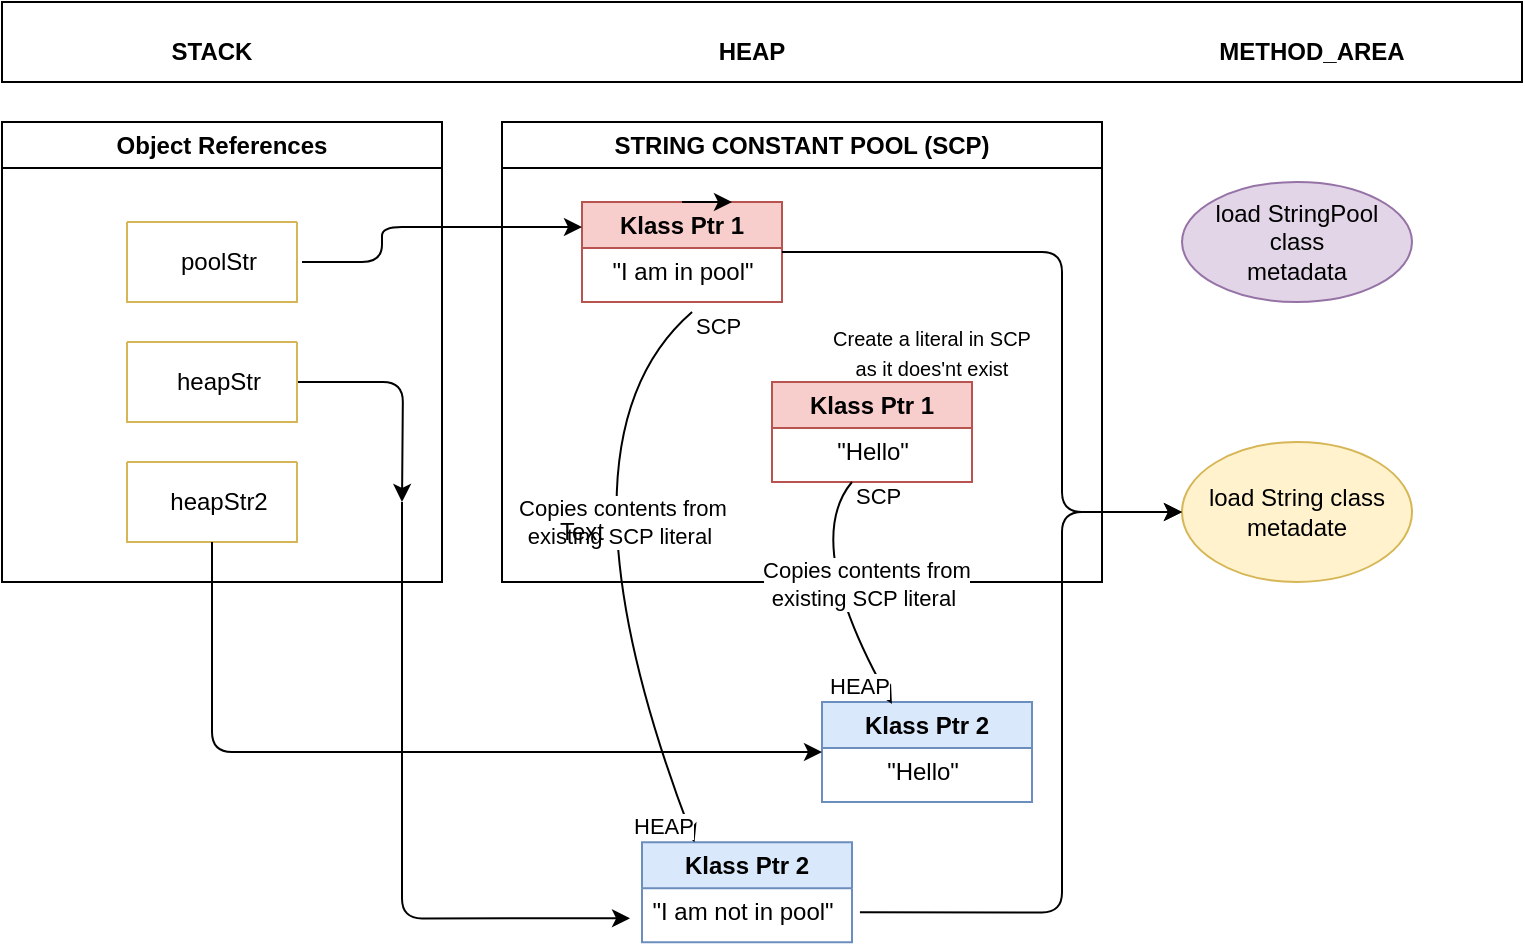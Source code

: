 <mxfile version="28.2.1">
  <diagram name="Page-1" id="3UM7lA67JvSouDeTN-OW">
    <mxGraphModel dx="872" dy="445" grid="1" gridSize="10" guides="1" tooltips="1" connect="1" arrows="1" fold="1" page="1" pageScale="1" pageWidth="850" pageHeight="1100" background="none" math="0" shadow="0" adaptiveColors="auto">
      <root>
        <mxCell id="0" />
        <mxCell id="1" parent="0" />
        <mxCell id="-WxLO-t34cw7uGck5NfS-1" value="STACK" style="text;html=1;align=center;verticalAlign=middle;whiteSpace=wrap;rounded=0;fontStyle=1" vertex="1" parent="1">
          <mxGeometry x="70" y="40" width="150" height="50" as="geometry" />
        </mxCell>
        <mxCell id="-WxLO-t34cw7uGck5NfS-3" value="HEAP" style="text;html=1;align=center;verticalAlign=middle;whiteSpace=wrap;rounded=0;fontStyle=1" vertex="1" parent="1">
          <mxGeometry x="340" y="40" width="150" height="50" as="geometry" />
        </mxCell>
        <mxCell id="-WxLO-t34cw7uGck5NfS-4" value="METHOD_AREA" style="text;html=1;align=center;verticalAlign=middle;whiteSpace=wrap;rounded=0;fontStyle=1" vertex="1" parent="1">
          <mxGeometry x="620" y="40" width="150" height="50" as="geometry" />
        </mxCell>
        <mxCell id="-WxLO-t34cw7uGck5NfS-5" value="load StringPool&lt;div&gt;class&lt;/div&gt;&lt;div&gt;metadata&lt;/div&gt;" style="ellipse;whiteSpace=wrap;html=1;fillColor=#e1d5e7;strokeColor=#9673a6;" vertex="1" parent="1">
          <mxGeometry x="630" y="130" width="115" height="60" as="geometry" />
        </mxCell>
        <mxCell id="-WxLO-t34cw7uGck5NfS-6" value="load String class&lt;div&gt;metadate&lt;/div&gt;" style="ellipse;whiteSpace=wrap;html=1;fillColor=#fff2cc;strokeColor=#d6b656;" vertex="1" parent="1">
          <mxGeometry x="630" y="260" width="115" height="70" as="geometry" />
        </mxCell>
        <mxCell id="-WxLO-t34cw7uGck5NfS-8" value="STRING CONSTANT POOL (SCP)" style="swimlane;whiteSpace=wrap;html=1;" vertex="1" parent="1">
          <mxGeometry x="290" y="100" width="300" height="230" as="geometry" />
        </mxCell>
        <mxCell id="-WxLO-t34cw7uGck5NfS-24" value="Klass Ptr 1" style="swimlane;whiteSpace=wrap;html=1;fillColor=#f8cecc;strokeColor=#b85450;" vertex="1" parent="-WxLO-t34cw7uGck5NfS-8">
          <mxGeometry x="40" y="40" width="100" height="50" as="geometry" />
        </mxCell>
        <mxCell id="-WxLO-t34cw7uGck5NfS-25" value="&quot;I am in pool&quot;" style="text;html=1;align=center;verticalAlign=middle;resizable=0;points=[];autosize=1;strokeColor=none;fillColor=none;" vertex="1" parent="-WxLO-t34cw7uGck5NfS-24">
          <mxGeometry x="5" y="20" width="90" height="30" as="geometry" />
        </mxCell>
        <mxCell id="-WxLO-t34cw7uGck5NfS-40" style="edgeStyle=orthogonalEdgeStyle;rounded=0;orthogonalLoop=1;jettySize=auto;html=1;exitX=0.5;exitY=0;exitDx=0;exitDy=0;entryX=0.75;entryY=0;entryDx=0;entryDy=0;" edge="1" parent="-WxLO-t34cw7uGck5NfS-8" source="-WxLO-t34cw7uGck5NfS-24" target="-WxLO-t34cw7uGck5NfS-24">
          <mxGeometry relative="1" as="geometry" />
        </mxCell>
        <mxCell id="-WxLO-t34cw7uGck5NfS-48" value="Klass Ptr 1" style="swimlane;whiteSpace=wrap;html=1;fillColor=#f8cecc;strokeColor=#b85450;" vertex="1" parent="-WxLO-t34cw7uGck5NfS-8">
          <mxGeometry x="135" y="130" width="100" height="50" as="geometry" />
        </mxCell>
        <mxCell id="-WxLO-t34cw7uGck5NfS-49" value="&quot;Hello&quot;" style="text;html=1;align=center;verticalAlign=middle;resizable=0;points=[];autosize=1;strokeColor=none;fillColor=none;" vertex="1" parent="-WxLO-t34cw7uGck5NfS-48">
          <mxGeometry x="20" y="20" width="60" height="30" as="geometry" />
        </mxCell>
        <mxCell id="-WxLO-t34cw7uGck5NfS-59" value="&lt;font style=&quot;font-size: 10px;&quot;&gt;Create a literal in SCP as it does&#39;nt exist&lt;/font&gt;" style="text;html=1;align=center;verticalAlign=middle;whiteSpace=wrap;rounded=0;" vertex="1" parent="-WxLO-t34cw7uGck5NfS-8">
          <mxGeometry x="160" y="100" width="110" height="30" as="geometry" />
        </mxCell>
        <mxCell id="-WxLO-t34cw7uGck5NfS-16" value="Object References" style="swimlane;whiteSpace=wrap;html=1;" vertex="1" parent="1">
          <mxGeometry x="40" y="100" width="220" height="230" as="geometry" />
        </mxCell>
        <mxCell id="-WxLO-t34cw7uGck5NfS-21" value="" style="swimlane;startSize=0;fillColor=#fff2cc;strokeColor=#d6b656;" vertex="1" parent="-WxLO-t34cw7uGck5NfS-16">
          <mxGeometry x="62.5" y="50" width="85" height="40" as="geometry" />
        </mxCell>
        <mxCell id="-WxLO-t34cw7uGck5NfS-22" value="poolStr" style="text;html=1;align=center;verticalAlign=middle;resizable=0;points=[];autosize=1;strokeColor=none;fillColor=none;" vertex="1" parent="-WxLO-t34cw7uGck5NfS-21">
          <mxGeometry x="15" y="5" width="60" height="30" as="geometry" />
        </mxCell>
        <mxCell id="-WxLO-t34cw7uGck5NfS-46" value="" style="swimlane;startSize=0;fillColor=#fff2cc;strokeColor=#d6b656;" vertex="1" parent="-WxLO-t34cw7uGck5NfS-16">
          <mxGeometry x="62.5" y="170" width="85" height="40" as="geometry" />
        </mxCell>
        <mxCell id="-WxLO-t34cw7uGck5NfS-47" value="heapStr2" style="text;html=1;align=center;verticalAlign=middle;resizable=0;points=[];autosize=1;strokeColor=none;fillColor=none;" vertex="1" parent="-WxLO-t34cw7uGck5NfS-46">
          <mxGeometry x="10" y="5" width="70" height="30" as="geometry" />
        </mxCell>
        <mxCell id="-WxLO-t34cw7uGck5NfS-26" value="Klass Ptr 2" style="swimlane;whiteSpace=wrap;html=1;fillColor=#dae8fc;strokeColor=#6c8ebf;" vertex="1" parent="1">
          <mxGeometry x="360" y="460.17" width="105" height="50" as="geometry" />
        </mxCell>
        <mxCell id="-WxLO-t34cw7uGck5NfS-27" value="&quot;I am not in pool&quot;" style="text;html=1;align=center;verticalAlign=middle;resizable=0;points=[];autosize=1;strokeColor=none;fillColor=none;" vertex="1" parent="-WxLO-t34cw7uGck5NfS-26">
          <mxGeometry x="-5" y="20" width="110" height="30" as="geometry" />
        </mxCell>
        <mxCell id="-WxLO-t34cw7uGck5NfS-30" style="edgeStyle=orthogonalEdgeStyle;rounded=1;orthogonalLoop=1;jettySize=auto;html=1;entryX=0;entryY=0.25;entryDx=0;entryDy=0;curved=0;" edge="1" parent="1" target="-WxLO-t34cw7uGck5NfS-24">
          <mxGeometry relative="1" as="geometry">
            <mxPoint x="190" y="170" as="sourcePoint" />
            <Array as="points">
              <mxPoint x="230" y="170" />
              <mxPoint x="230" y="153" />
            </Array>
          </mxGeometry>
        </mxCell>
        <mxCell id="-WxLO-t34cw7uGck5NfS-51" style="edgeStyle=orthogonalEdgeStyle;rounded=1;orthogonalLoop=1;jettySize=auto;html=1;curved=0;" edge="1" parent="1" source="-WxLO-t34cw7uGck5NfS-31">
          <mxGeometry relative="1" as="geometry">
            <mxPoint x="240" y="290" as="targetPoint" />
          </mxGeometry>
        </mxCell>
        <mxCell id="-WxLO-t34cw7uGck5NfS-31" value="" style="swimlane;startSize=0;fillColor=#fff2cc;strokeColor=#d6b656;" vertex="1" parent="1">
          <mxGeometry x="102.5" y="210" width="85" height="40" as="geometry" />
        </mxCell>
        <mxCell id="-WxLO-t34cw7uGck5NfS-32" value="heapStr" style="text;html=1;align=center;verticalAlign=middle;resizable=0;points=[];autosize=1;strokeColor=none;fillColor=none;" vertex="1" parent="-WxLO-t34cw7uGck5NfS-31">
          <mxGeometry x="10" y="5" width="70" height="30" as="geometry" />
        </mxCell>
        <mxCell id="-WxLO-t34cw7uGck5NfS-33" style="edgeStyle=orthogonalEdgeStyle;rounded=1;orthogonalLoop=1;jettySize=auto;html=1;entryX=-0.009;entryY=0.6;entryDx=0;entryDy=0;entryPerimeter=0;curved=0;" edge="1" parent="1" target="-WxLO-t34cw7uGck5NfS-27">
          <mxGeometry relative="1" as="geometry">
            <mxPoint x="240" y="290" as="sourcePoint" />
            <Array as="points">
              <mxPoint x="240" y="498" />
            </Array>
          </mxGeometry>
        </mxCell>
        <mxCell id="-WxLO-t34cw7uGck5NfS-36" value="" style="rounded=0;whiteSpace=wrap;html=1;fillColor=none;" vertex="1" parent="1">
          <mxGeometry x="40" y="40" width="760" height="40" as="geometry" />
        </mxCell>
        <mxCell id="-WxLO-t34cw7uGck5NfS-37" style="edgeStyle=orthogonalEdgeStyle;rounded=1;orthogonalLoop=1;jettySize=auto;html=1;entryX=0;entryY=0.5;entryDx=0;entryDy=0;shape=wire;dashed=1;curved=0;" edge="1" parent="1" source="-WxLO-t34cw7uGck5NfS-24" target="-WxLO-t34cw7uGck5NfS-6">
          <mxGeometry relative="1" as="geometry">
            <Array as="points">
              <mxPoint x="570" y="165" />
              <mxPoint x="570" y="295" />
            </Array>
          </mxGeometry>
        </mxCell>
        <mxCell id="-WxLO-t34cw7uGck5NfS-38" style="edgeStyle=orthogonalEdgeStyle;rounded=1;orthogonalLoop=1;jettySize=auto;html=1;entryX=0;entryY=0.5;entryDx=0;entryDy=0;shape=wire;dashed=1;curved=0;exitX=1.036;exitY=0.5;exitDx=0;exitDy=0;exitPerimeter=0;" edge="1" parent="1" source="-WxLO-t34cw7uGck5NfS-27" target="-WxLO-t34cw7uGck5NfS-6">
          <mxGeometry relative="1" as="geometry">
            <mxPoint x="550" y="380" as="sourcePoint" />
            <mxPoint x="750" y="510" as="targetPoint" />
            <Array as="points">
              <mxPoint x="570" y="495" />
              <mxPoint x="570" y="295" />
            </Array>
          </mxGeometry>
        </mxCell>
        <mxCell id="-WxLO-t34cw7uGck5NfS-41" value="" style="endArrow=classic;html=1;rounded=0;exitX=0.556;exitY=1.167;exitDx=0;exitDy=0;exitPerimeter=0;entryX=0.25;entryY=0;entryDx=0;entryDy=0;curved=1;" edge="1" parent="1" source="-WxLO-t34cw7uGck5NfS-25" target="-WxLO-t34cw7uGck5NfS-26">
          <mxGeometry relative="1" as="geometry">
            <mxPoint x="360" y="200" as="sourcePoint" />
            <mxPoint x="520" y="200" as="targetPoint" />
            <Array as="points">
              <mxPoint x="310" y="260" />
            </Array>
          </mxGeometry>
        </mxCell>
        <mxCell id="-WxLO-t34cw7uGck5NfS-42" value="Copies contents from&lt;div&gt;existing SCP literal&amp;nbsp;&lt;/div&gt;" style="edgeLabel;resizable=0;html=1;;align=center;verticalAlign=middle;" connectable="0" vertex="1" parent="-WxLO-t34cw7uGck5NfS-41">
          <mxGeometry relative="1" as="geometry">
            <mxPoint x="19" y="-14" as="offset" />
          </mxGeometry>
        </mxCell>
        <mxCell id="-WxLO-t34cw7uGck5NfS-43" value="SCP" style="edgeLabel;resizable=0;html=1;;align=left;verticalAlign=bottom;" connectable="0" vertex="1" parent="-WxLO-t34cw7uGck5NfS-41">
          <mxGeometry x="-1" relative="1" as="geometry">
            <mxPoint y="15" as="offset" />
          </mxGeometry>
        </mxCell>
        <mxCell id="-WxLO-t34cw7uGck5NfS-44" value="HEAP" style="edgeLabel;resizable=0;html=1;;align=right;verticalAlign=bottom;" connectable="0" vertex="1" parent="-WxLO-t34cw7uGck5NfS-41">
          <mxGeometry x="1" relative="1" as="geometry" />
        </mxCell>
        <mxCell id="-WxLO-t34cw7uGck5NfS-52" value="Klass Ptr 2" style="swimlane;whiteSpace=wrap;html=1;fillColor=#dae8fc;strokeColor=#6c8ebf;" vertex="1" parent="1">
          <mxGeometry x="450" y="390" width="105" height="50" as="geometry" />
        </mxCell>
        <mxCell id="-WxLO-t34cw7uGck5NfS-53" value="&quot;Hello&quot;" style="text;html=1;align=center;verticalAlign=middle;resizable=0;points=[];autosize=1;strokeColor=none;fillColor=none;" vertex="1" parent="-WxLO-t34cw7uGck5NfS-52">
          <mxGeometry x="20" y="20" width="60" height="30" as="geometry" />
        </mxCell>
        <mxCell id="-WxLO-t34cw7uGck5NfS-50" style="edgeStyle=orthogonalEdgeStyle;rounded=1;orthogonalLoop=1;jettySize=auto;html=1;entryX=0;entryY=0.5;entryDx=0;entryDy=0;curved=0;" edge="1" parent="1" source="-WxLO-t34cw7uGck5NfS-46" target="-WxLO-t34cw7uGck5NfS-52">
          <mxGeometry relative="1" as="geometry">
            <mxPoint x="430" y="430" as="targetPoint" />
            <Array as="points">
              <mxPoint x="145" y="415" />
            </Array>
          </mxGeometry>
        </mxCell>
        <mxCell id="-WxLO-t34cw7uGck5NfS-54" value="" style="endArrow=classic;html=1;rounded=0;exitX=0.333;exitY=1;exitDx=0;exitDy=0;exitPerimeter=0;entryX=0.333;entryY=0.02;entryDx=0;entryDy=0;curved=1;entryPerimeter=0;" edge="1" parent="1" source="-WxLO-t34cw7uGck5NfS-49" target="-WxLO-t34cw7uGck5NfS-52">
          <mxGeometry relative="1" as="geometry">
            <mxPoint x="745" y="390" as="sourcePoint" />
            <mxPoint x="746" y="655" as="targetPoint" />
            <Array as="points">
              <mxPoint x="440" y="310" />
            </Array>
          </mxGeometry>
        </mxCell>
        <mxCell id="-WxLO-t34cw7uGck5NfS-55" value="Copies contents from&lt;div&gt;existing SCP literal&amp;nbsp;&lt;/div&gt;" style="edgeLabel;resizable=0;html=1;;align=center;verticalAlign=middle;" connectable="0" vertex="1" parent="-WxLO-t34cw7uGck5NfS-54">
          <mxGeometry relative="1" as="geometry">
            <mxPoint x="19" y="-3" as="offset" />
          </mxGeometry>
        </mxCell>
        <mxCell id="-WxLO-t34cw7uGck5NfS-56" value="SCP" style="edgeLabel;resizable=0;html=1;;align=left;verticalAlign=bottom;" connectable="0" vertex="1" parent="-WxLO-t34cw7uGck5NfS-54">
          <mxGeometry x="-1" relative="1" as="geometry">
            <mxPoint y="15" as="offset" />
          </mxGeometry>
        </mxCell>
        <mxCell id="-WxLO-t34cw7uGck5NfS-57" value="HEAP" style="edgeLabel;resizable=0;html=1;;align=right;verticalAlign=bottom;" connectable="0" vertex="1" parent="-WxLO-t34cw7uGck5NfS-54">
          <mxGeometry x="1" relative="1" as="geometry" />
        </mxCell>
        <mxCell id="-WxLO-t34cw7uGck5NfS-58" value="Text" style="text;html=1;align=center;verticalAlign=middle;whiteSpace=wrap;rounded=0;" vertex="1" parent="1">
          <mxGeometry x="300" y="290" width="60" height="30" as="geometry" />
        </mxCell>
      </root>
    </mxGraphModel>
  </diagram>
</mxfile>
